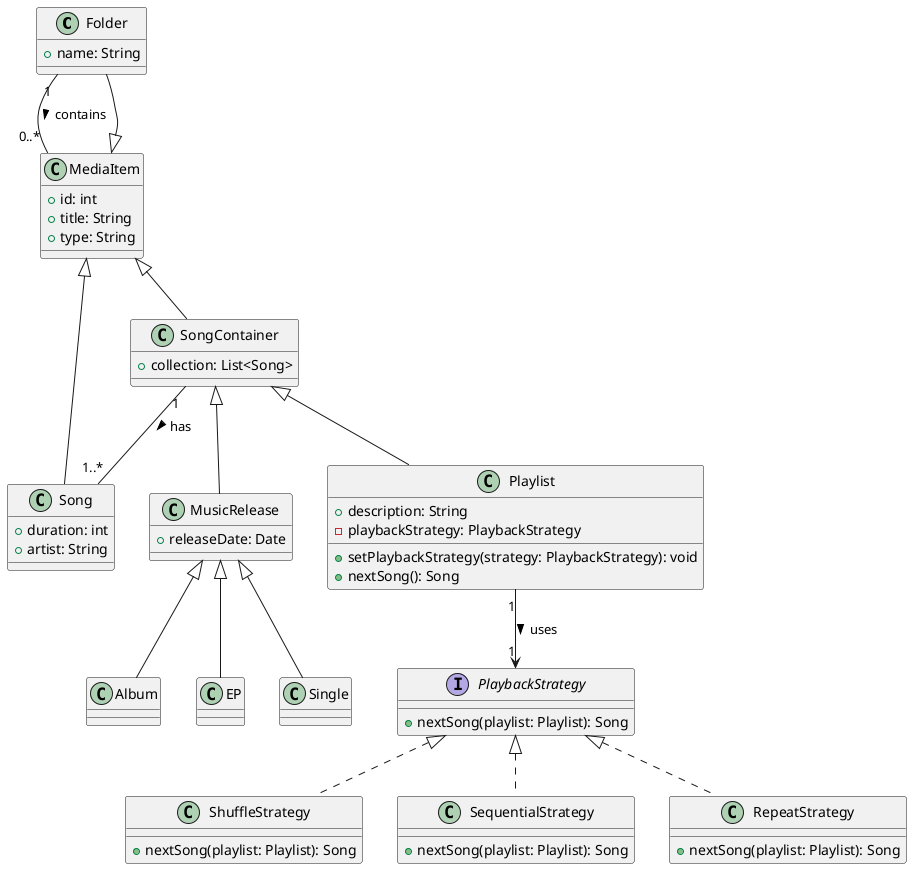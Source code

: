 @startuml

' If you envision playlists having different playback behaviors
' (e.g., shuffle, repeat, sequential play), consider using this Strategy pattern.
' This makes it easy to add or change playback behavior
' without modifying the core Playlist class.
' The behavior becomes more dynamic, as you can switch strategies at runtime.

class Folder {
    +name: String
}

class MediaItem {
    +id: int
    +title: String
    +type: String
}

class Song {
    +duration: int
    +artist: String
}

class SongContainer {
    +collection: List<Song>
}

class MusicRelease {
    +releaseDate: Date
}

class Album {
    ' Inherits releaseDate from MusicRelease
}

class EP {
    ' Inherits releaseDate from MusicRelease
}

class Single {
    ' Inherits releaseDate from MusicRelease
}

class Playlist {
    +description: String
    -playbackStrategy: PlaybackStrategy
    +setPlaybackStrategy(strategy: PlaybackStrategy): void
    +nextSong(): Song
}

interface PlaybackStrategy {
    +nextSong(playlist: Playlist): Song
}

class ShuffleStrategy {
    +nextSong(playlist: Playlist): Song
}

class SequentialStrategy {
    +nextSong(playlist: Playlist): Song
}

class RepeatStrategy {
    +nextSong(playlist: Playlist): Song
}

' Relationships
MediaItem <|-- Song
MediaItem <|-- Folder
MediaItem <|-- SongContainer
SongContainer <|-- MusicRelease
SongContainer <|-- Playlist
MusicRelease <|-- Album
MusicRelease <|-- EP
MusicRelease <|-- Single

PlaybackStrategy <|.. ShuffleStrategy
PlaybackStrategy <|.. SequentialStrategy
PlaybackStrategy <|.. RepeatStrategy
Playlist "1" --> "1" PlaybackStrategy : uses >

' Adjust the relationship lines for clarity
Folder "1" -- "0..*" MediaItem : contains >
SongContainer "1" -- "1..*" Song : has >
@enduml